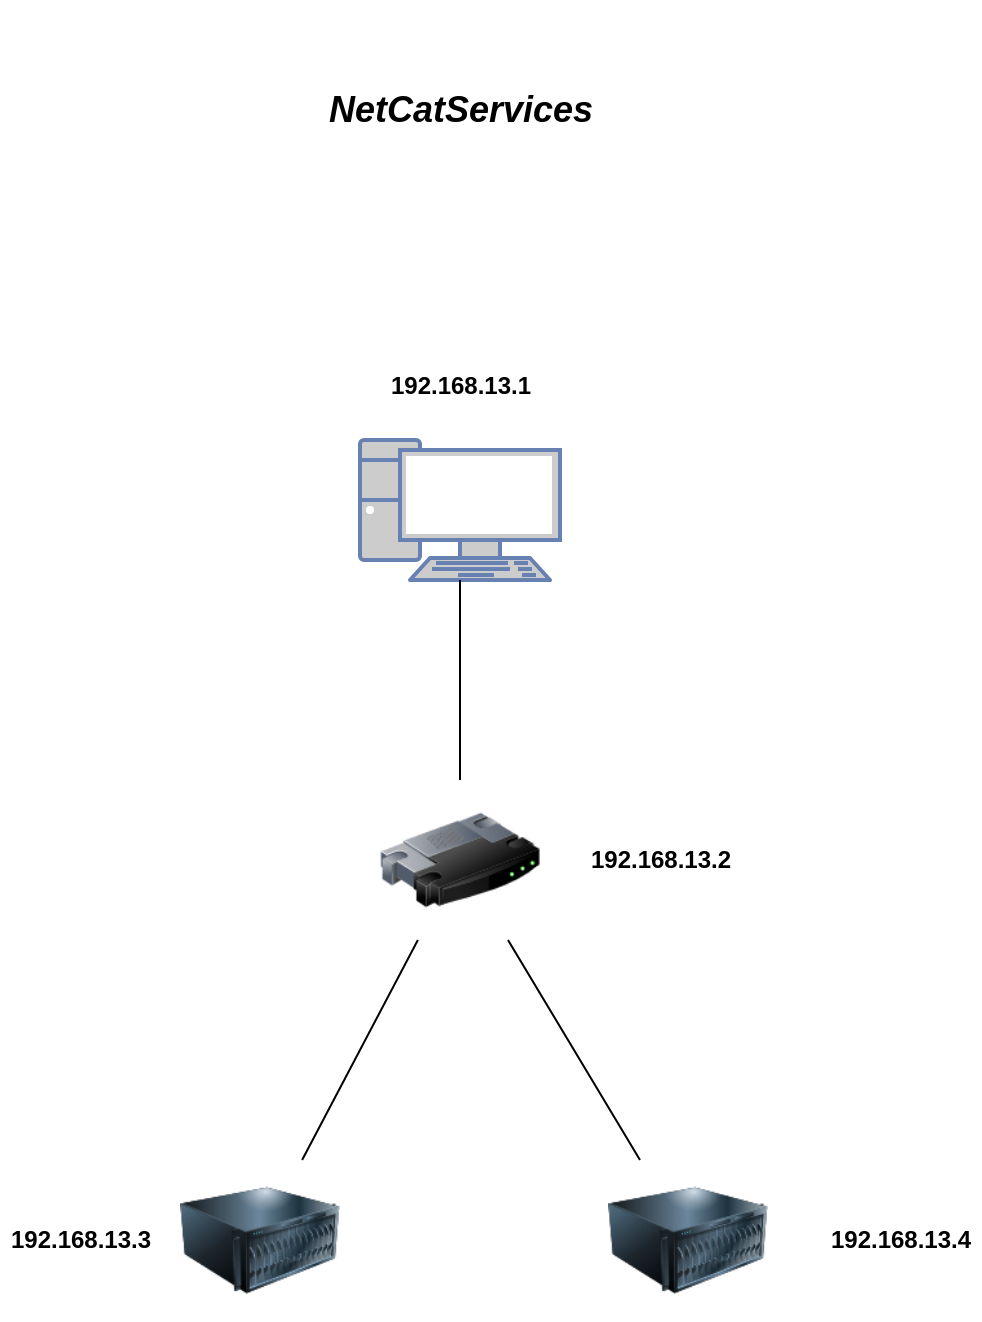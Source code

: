 <mxfile version="24.4.0" type="device">
  <diagram name="Страница — 1" id="gHECEE8ox6brB-BUhbM4">
    <mxGraphModel dx="1434" dy="780" grid="1" gridSize="10" guides="1" tooltips="1" connect="1" arrows="1" fold="1" page="1" pageScale="1" pageWidth="827" pageHeight="1169" math="0" shadow="0">
      <root>
        <mxCell id="0" />
        <mxCell id="1" parent="0" />
        <mxCell id="ffWBu_kIB2Gj1YPOh8JP-1" value="" style="fontColor=#0066CC;verticalAlign=top;verticalLabelPosition=bottom;labelPosition=center;align=center;html=1;outlineConnect=0;fillColor=#CCCCCC;strokeColor=#6881B3;gradientColor=none;gradientDirection=north;strokeWidth=2;shape=mxgraph.networks.pc;" vertex="1" parent="1">
          <mxGeometry x="290" y="260" width="100" height="70" as="geometry" />
        </mxCell>
        <mxCell id="ffWBu_kIB2Gj1YPOh8JP-2" value="" style="image;html=1;image=img/lib/clip_art/computers/Server_128x128.png" vertex="1" parent="1">
          <mxGeometry x="200" y="620" width="80" height="80" as="geometry" />
        </mxCell>
        <mxCell id="ffWBu_kIB2Gj1YPOh8JP-3" value="" style="image;html=1;image=img/lib/clip_art/computers/Server_128x128.png" vertex="1" parent="1">
          <mxGeometry x="414" y="620" width="80" height="80" as="geometry" />
        </mxCell>
        <mxCell id="ffWBu_kIB2Gj1YPOh8JP-5" value="" style="image;html=1;image=img/lib/clip_art/networking/Router_128x128.png" vertex="1" parent="1">
          <mxGeometry x="300" y="430" width="80" height="80" as="geometry" />
        </mxCell>
        <mxCell id="ffWBu_kIB2Gj1YPOh8JP-6" value="" style="endArrow=none;html=1;rounded=0;" edge="1" parent="1" source="ffWBu_kIB2Gj1YPOh8JP-2" target="ffWBu_kIB2Gj1YPOh8JP-5">
          <mxGeometry width="50" height="50" relative="1" as="geometry">
            <mxPoint x="390" y="430" as="sourcePoint" />
            <mxPoint x="440" y="380" as="targetPoint" />
          </mxGeometry>
        </mxCell>
        <mxCell id="ffWBu_kIB2Gj1YPOh8JP-7" value="" style="endArrow=none;html=1;rounded=0;" edge="1" parent="1" source="ffWBu_kIB2Gj1YPOh8JP-5" target="ffWBu_kIB2Gj1YPOh8JP-3">
          <mxGeometry width="50" height="50" relative="1" as="geometry">
            <mxPoint x="390" y="430" as="sourcePoint" />
            <mxPoint x="440" y="380" as="targetPoint" />
          </mxGeometry>
        </mxCell>
        <mxCell id="ffWBu_kIB2Gj1YPOh8JP-8" value="" style="endArrow=none;html=1;rounded=0;" edge="1" parent="1" source="ffWBu_kIB2Gj1YPOh8JP-5" target="ffWBu_kIB2Gj1YPOh8JP-1">
          <mxGeometry width="50" height="50" relative="1" as="geometry">
            <mxPoint x="390" y="430" as="sourcePoint" />
            <mxPoint x="440" y="380" as="targetPoint" />
          </mxGeometry>
        </mxCell>
        <mxCell id="ffWBu_kIB2Gj1YPOh8JP-9" value="&lt;font style=&quot;font-size: 18px;&quot;&gt;&lt;i&gt;NetCatServices&lt;/i&gt;&lt;/font&gt;" style="text;align=center;fontStyle=1;verticalAlign=middle;spacingLeft=3;spacingRight=3;strokeColor=none;rotatable=0;points=[[0,0.5],[1,0.5]];portConstraint=eastwest;html=1;" vertex="1" parent="1">
          <mxGeometry x="280" y="40" width="120" height="110" as="geometry" />
        </mxCell>
        <mxCell id="ffWBu_kIB2Gj1YPOh8JP-10" value="192.168.13.1" style="text;align=center;fontStyle=1;verticalAlign=middle;spacingLeft=3;spacingRight=3;strokeColor=none;rotatable=0;points=[[0,0.5],[1,0.5]];portConstraint=eastwest;html=1;" vertex="1" parent="1">
          <mxGeometry x="300" y="220" width="80" height="26" as="geometry" />
        </mxCell>
        <mxCell id="ffWBu_kIB2Gj1YPOh8JP-11" value="192.168.13.2" style="text;align=center;fontStyle=1;verticalAlign=middle;spacingLeft=3;spacingRight=3;strokeColor=none;rotatable=0;points=[[0,0.5],[1,0.5]];portConstraint=eastwest;html=1;" vertex="1" parent="1">
          <mxGeometry x="400" y="457" width="80" height="26" as="geometry" />
        </mxCell>
        <mxCell id="ffWBu_kIB2Gj1YPOh8JP-12" value="192.168.13.4" style="text;align=center;fontStyle=1;verticalAlign=middle;spacingLeft=3;spacingRight=3;strokeColor=none;rotatable=0;points=[[0,0.5],[1,0.5]];portConstraint=eastwest;html=1;" vertex="1" parent="1">
          <mxGeometry x="520" y="647" width="80" height="26" as="geometry" />
        </mxCell>
        <mxCell id="ffWBu_kIB2Gj1YPOh8JP-13" value="192.168.13.3" style="text;align=center;fontStyle=1;verticalAlign=middle;spacingLeft=3;spacingRight=3;strokeColor=none;rotatable=0;points=[[0,0.5],[1,0.5]];portConstraint=eastwest;html=1;" vertex="1" parent="1">
          <mxGeometry x="110" y="647" width="80" height="26" as="geometry" />
        </mxCell>
      </root>
    </mxGraphModel>
  </diagram>
</mxfile>
